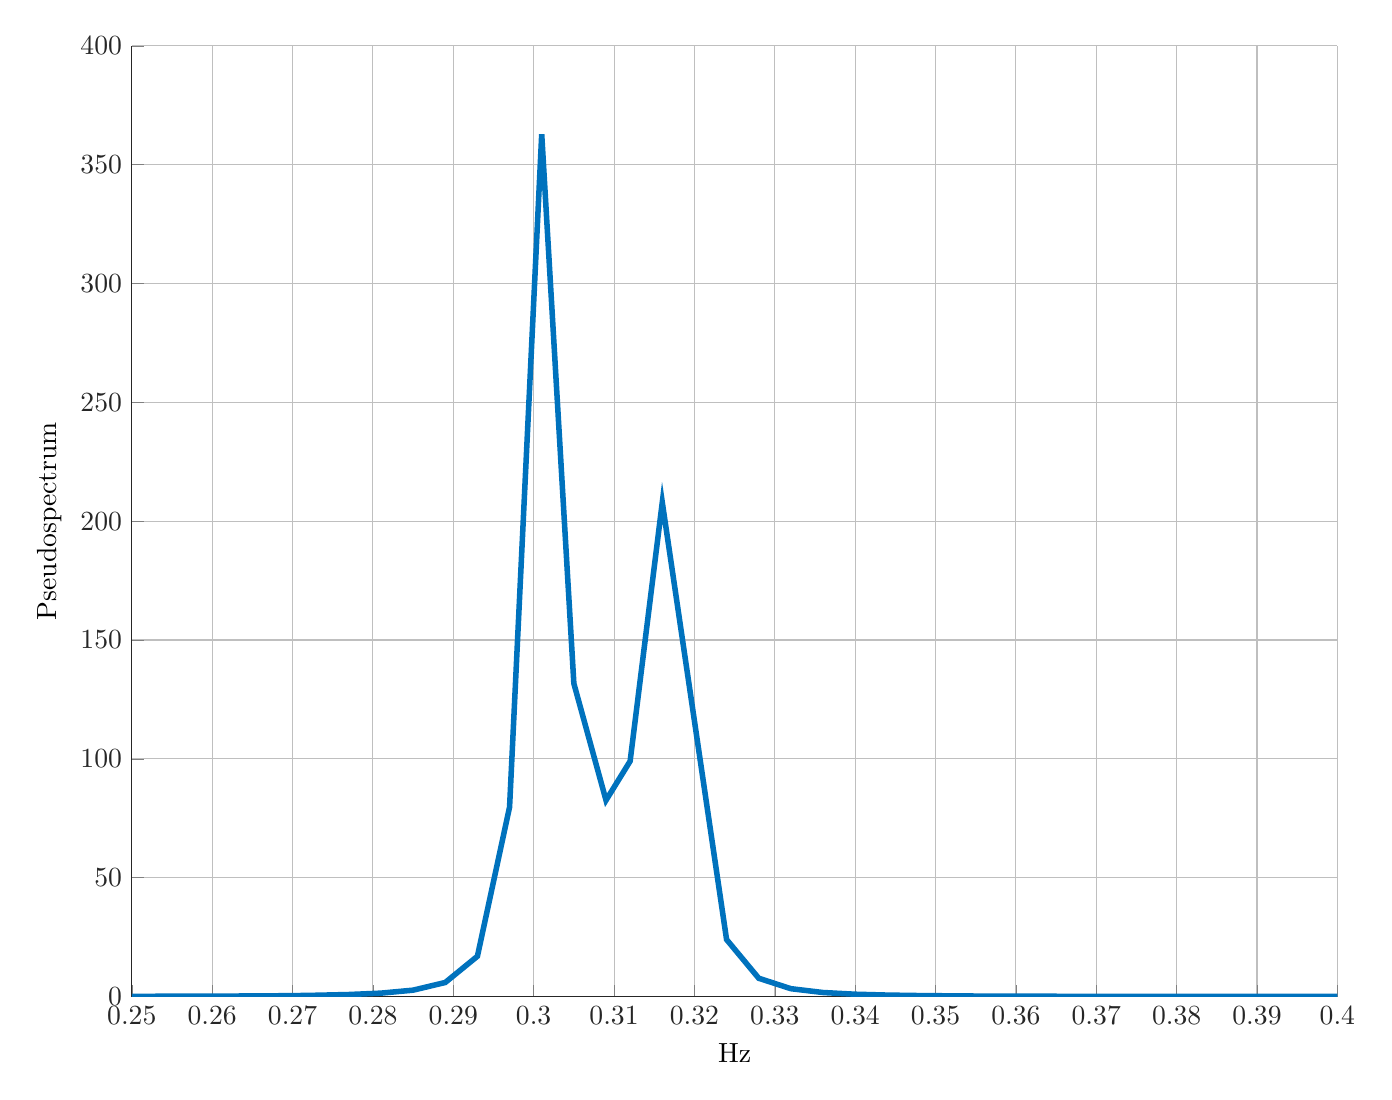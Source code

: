 % This file was created by matlab2tikz v0.4.7 (commit 94345972900dbc17c833f87116dfc3724c930084) running on MATLAB 8.4.
% Copyright (c) 2008--2014, Nico Schlömer <nico.schloemer@gmail.com>
% All rights reserved.
% Minimal pgfplots version: 1.3
% 
% The latest updates can be retrieved from
%   http://www.mathworks.com/matlabcentral/fileexchange/22022-matlab2tikz
% where you can also make suggestions and rate matlab2tikz.
% 
%
% defining custom colors
\definecolor{mycolor1}{rgb}{0.0,0.447,0.741}%
%
\begin{tikzpicture}

\begin{axis}[%
width=6.028in,
height=4.754in,
scale only axis,
every outer x axis line/.append style={white!15!black},
every x tick label/.append style={font=\color{white!15!black}},
xmin=0.25,
xmax=0.4,
xlabel={Hz},
xmajorgrids,
every outer y axis line/.append style={white!15!black},
every y tick label/.append style={font=\color{white!15!black}},
ymin=0,
ymax=400,
ylabel={Pseudospectrum},
ymajorgrids,
axis x line*=bottom,
axis y line*=left
]
\addplot [color=mycolor1,solid,line width=2.0pt,forget plot]
  table[row sep=crcr]{0	0.067\\
0.004	0.067\\
0.008	0.067\\
0.012	0.067\\
0.016	0.067\\
0.02	0.067\\
0.023	0.067\\
0.027	0.068\\
0.031	0.068\\
0.035	0.068\\
0.039	0.068\\
0.043	0.068\\
0.047	0.068\\
0.051	0.068\\
0.055	0.068\\
0.059	0.068\\
0.062	0.068\\
0.066	0.068\\
0.07	0.067\\
0.074	0.067\\
0.078	0.067\\
0.082	0.067\\
0.086	0.067\\
0.09	0.068\\
0.094	0.068\\
0.098	0.068\\
0.102	0.069\\
0.105	0.069\\
0.109	0.069\\
0.113	0.069\\
0.117	0.069\\
0.121	0.069\\
0.125	0.069\\
0.129	0.069\\
0.133	0.068\\
0.137	0.068\\
0.141	0.068\\
0.145	0.068\\
0.148	0.068\\
0.152	0.068\\
0.156	0.068\\
0.16	0.069\\
0.164	0.069\\
0.168	0.07\\
0.172	0.071\\
0.176	0.072\\
0.18	0.072\\
0.184	0.072\\
0.188	0.073\\
0.191	0.072\\
0.195	0.072\\
0.199	0.071\\
0.203	0.07\\
0.207	0.07\\
0.211	0.07\\
0.215	0.07\\
0.219	0.07\\
0.223	0.071\\
0.227	0.073\\
0.23	0.077\\
0.234	0.081\\
0.238	0.088\\
0.242	0.096\\
0.246	0.108\\
0.25	0.125\\
0.254	0.147\\
0.258	0.179\\
0.262	0.224\\
0.266	0.292\\
0.27	0.398\\
0.273	0.571\\
0.277	0.875\\
0.281	1.457\\
0.285	2.711\\
0.289	5.939\\
0.293	16.973\\
0.297	79.734\\
0.301	362.808\\
0.305	131.721\\
0.309	82.597\\
0.312	99.052\\
0.316	207.924\\
0.32	115.995\\
0.324	24.004\\
0.328	7.719\\
0.332	3.328\\
0.336	1.718\\
0.34	1.002\\
0.344	0.64\\
0.348	0.437\\
0.352	0.316\\
0.355	0.239\\
0.359	0.188\\
0.363	0.154\\
0.367	0.129\\
0.371	0.111\\
0.375	0.099\\
0.379	0.089\\
0.383	0.082\\
0.387	0.077\\
0.391	0.074\\
0.395	0.072\\
0.398	0.07\\
0.402	0.07\\
0.406	0.07\\
0.41	0.071\\
0.414	0.071\\
0.418	0.072\\
0.422	0.073\\
0.426	0.074\\
0.43	0.075\\
0.434	0.075\\
0.438	0.074\\
0.441	0.074\\
0.445	0.073\\
0.449	0.072\\
0.453	0.071\\
0.457	0.07\\
0.461	0.069\\
0.465	0.068\\
0.469	0.068\\
0.473	0.068\\
0.477	0.068\\
0.48	0.068\\
0.484	0.068\\
0.488	0.069\\
0.492	0.069\\
0.496	0.069\\
0.5	0.07\\
0.504	0.07\\
0.508	0.07\\
0.512	0.069\\
0.516	0.069\\
0.52	0.069\\
0.523	0.068\\
0.527	0.068\\
0.531	0.068\\
0.535	0.067\\
0.539	0.067\\
0.543	0.067\\
0.547	0.067\\
0.551	0.068\\
0.555	0.068\\
0.559	0.068\\
0.562	0.068\\
0.566	0.068\\
0.57	0.068\\
0.574	0.068\\
0.578	0.068\\
0.582	0.068\\
0.586	0.068\\
0.59	0.068\\
0.594	0.068\\
0.598	0.067\\
0.602	0.067\\
0.605	0.067\\
0.609	0.067\\
0.613	0.067\\
0.617	0.067\\
0.621	0.067\\
0.625	0.067\\
0.629	0.068\\
0.633	0.068\\
0.637	0.068\\
0.641	0.068\\
0.645	0.068\\
0.648	0.068\\
0.652	0.068\\
0.656	0.067\\
0.66	0.067\\
0.664	0.067\\
0.668	0.067\\
0.672	0.067\\
0.676	0.067\\
0.68	0.067\\
0.684	0.067\\
0.688	0.067\\
0.691	0.067\\
0.695	0.067\\
0.699	0.068\\
0.703	0.068\\
0.707	0.068\\
0.711	0.068\\
0.715	0.068\\
0.719	0.068\\
0.723	0.067\\
0.727	0.067\\
0.73	0.067\\
0.734	0.067\\
0.738	0.067\\
0.742	0.067\\
0.746	0.067\\
0.75	0.067\\
0.754	0.067\\
0.758	0.067\\
0.762	0.067\\
0.766	0.067\\
0.77	0.067\\
0.773	0.068\\
0.777	0.068\\
0.781	0.068\\
0.785	0.067\\
0.789	0.067\\
0.793	0.067\\
0.797	0.067\\
0.801	0.067\\
0.805	0.067\\
0.809	0.067\\
0.812	0.067\\
0.816	0.067\\
0.82	0.067\\
0.824	0.067\\
0.828	0.067\\
0.832	0.067\\
0.836	0.067\\
0.84	0.068\\
0.844	0.068\\
0.848	0.068\\
0.852	0.067\\
0.855	0.067\\
0.859	0.067\\
0.863	0.067\\
0.867	0.067\\
0.871	0.067\\
0.875	0.067\\
0.879	0.067\\
0.883	0.067\\
0.887	0.067\\
0.891	0.067\\
0.895	0.067\\
0.898	0.067\\
0.902	0.068\\
0.906	0.068\\
0.91	0.068\\
0.914	0.068\\
0.918	0.068\\
0.922	0.068\\
0.926	0.067\\
0.93	0.067\\
0.934	0.067\\
0.938	0.067\\
0.941	0.067\\
0.945	0.067\\
0.949	0.067\\
0.953	0.067\\
0.957	0.067\\
0.961	0.067\\
0.965	0.067\\
0.969	0.068\\
0.973	0.068\\
0.977	0.068\\
0.98	0.068\\
0.984	0.068\\
0.988	0.068\\
0.992	0.068\\
0.996	0.067\\
};
\end{axis}
\end{tikzpicture}%